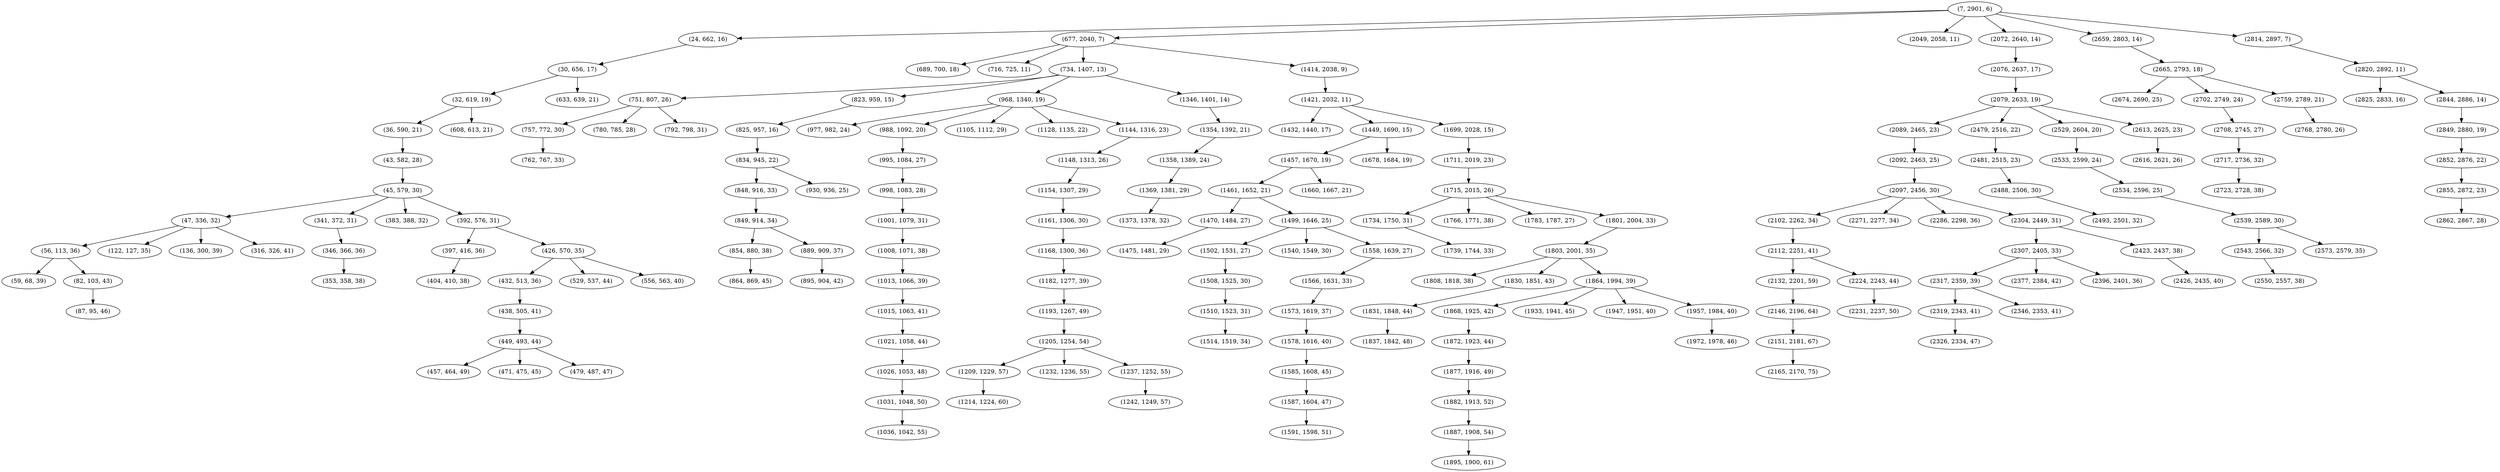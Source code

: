 digraph tree {
    "(7, 2901, 6)";
    "(24, 662, 16)";
    "(30, 656, 17)";
    "(32, 619, 19)";
    "(36, 590, 21)";
    "(43, 582, 28)";
    "(45, 579, 30)";
    "(47, 336, 32)";
    "(56, 113, 36)";
    "(59, 68, 39)";
    "(82, 103, 43)";
    "(87, 95, 46)";
    "(122, 127, 35)";
    "(136, 300, 39)";
    "(316, 326, 41)";
    "(341, 372, 31)";
    "(346, 366, 36)";
    "(353, 358, 38)";
    "(383, 388, 32)";
    "(392, 576, 31)";
    "(397, 416, 36)";
    "(404, 410, 38)";
    "(426, 570, 35)";
    "(432, 513, 36)";
    "(438, 505, 41)";
    "(449, 493, 44)";
    "(457, 464, 49)";
    "(471, 475, 45)";
    "(479, 487, 47)";
    "(529, 537, 44)";
    "(556, 563, 40)";
    "(608, 613, 21)";
    "(633, 639, 21)";
    "(677, 2040, 7)";
    "(689, 700, 18)";
    "(716, 725, 11)";
    "(734, 1407, 13)";
    "(751, 807, 26)";
    "(757, 772, 30)";
    "(762, 767, 33)";
    "(780, 785, 28)";
    "(792, 798, 31)";
    "(823, 959, 15)";
    "(825, 957, 16)";
    "(834, 945, 22)";
    "(848, 916, 33)";
    "(849, 914, 34)";
    "(854, 880, 38)";
    "(864, 869, 45)";
    "(889, 909, 37)";
    "(895, 904, 42)";
    "(930, 936, 25)";
    "(968, 1340, 19)";
    "(977, 982, 24)";
    "(988, 1092, 20)";
    "(995, 1084, 27)";
    "(998, 1083, 28)";
    "(1001, 1079, 31)";
    "(1008, 1071, 38)";
    "(1013, 1066, 39)";
    "(1015, 1063, 41)";
    "(1021, 1058, 44)";
    "(1026, 1053, 48)";
    "(1031, 1048, 50)";
    "(1036, 1042, 55)";
    "(1105, 1112, 29)";
    "(1128, 1135, 22)";
    "(1144, 1316, 23)";
    "(1148, 1313, 26)";
    "(1154, 1307, 29)";
    "(1161, 1306, 30)";
    "(1168, 1300, 36)";
    "(1182, 1277, 39)";
    "(1193, 1267, 49)";
    "(1205, 1254, 54)";
    "(1209, 1229, 57)";
    "(1214, 1224, 60)";
    "(1232, 1236, 55)";
    "(1237, 1252, 55)";
    "(1242, 1249, 57)";
    "(1346, 1401, 14)";
    "(1354, 1392, 21)";
    "(1358, 1389, 24)";
    "(1369, 1381, 29)";
    "(1373, 1378, 32)";
    "(1414, 2038, 9)";
    "(1421, 2032, 11)";
    "(1432, 1440, 17)";
    "(1449, 1690, 15)";
    "(1457, 1670, 19)";
    "(1461, 1652, 21)";
    "(1470, 1484, 27)";
    "(1475, 1481, 29)";
    "(1499, 1646, 25)";
    "(1502, 1531, 27)";
    "(1508, 1525, 30)";
    "(1510, 1523, 31)";
    "(1514, 1519, 34)";
    "(1540, 1549, 30)";
    "(1558, 1639, 27)";
    "(1566, 1631, 33)";
    "(1573, 1619, 37)";
    "(1578, 1616, 40)";
    "(1585, 1608, 45)";
    "(1587, 1604, 47)";
    "(1591, 1598, 51)";
    "(1660, 1667, 21)";
    "(1678, 1684, 19)";
    "(1699, 2028, 15)";
    "(1711, 2019, 23)";
    "(1715, 2015, 26)";
    "(1734, 1750, 31)";
    "(1739, 1744, 33)";
    "(1766, 1771, 38)";
    "(1783, 1787, 27)";
    "(1801, 2004, 33)";
    "(1803, 2001, 35)";
    "(1808, 1818, 38)";
    "(1830, 1851, 43)";
    "(1831, 1848, 44)";
    "(1837, 1842, 48)";
    "(1864, 1994, 39)";
    "(1868, 1925, 42)";
    "(1872, 1923, 44)";
    "(1877, 1916, 49)";
    "(1882, 1913, 52)";
    "(1887, 1908, 54)";
    "(1895, 1900, 61)";
    "(1933, 1941, 45)";
    "(1947, 1951, 40)";
    "(1957, 1984, 40)";
    "(1972, 1978, 46)";
    "(2049, 2058, 11)";
    "(2072, 2640, 14)";
    "(2076, 2637, 17)";
    "(2079, 2633, 19)";
    "(2089, 2465, 23)";
    "(2092, 2463, 25)";
    "(2097, 2456, 30)";
    "(2102, 2262, 34)";
    "(2112, 2251, 41)";
    "(2132, 2201, 59)";
    "(2146, 2196, 64)";
    "(2151, 2181, 67)";
    "(2165, 2170, 75)";
    "(2224, 2243, 44)";
    "(2231, 2237, 50)";
    "(2271, 2277, 34)";
    "(2286, 2298, 36)";
    "(2304, 2449, 31)";
    "(2307, 2405, 33)";
    "(2317, 2359, 39)";
    "(2319, 2343, 41)";
    "(2326, 2334, 47)";
    "(2346, 2353, 41)";
    "(2377, 2384, 42)";
    "(2396, 2401, 36)";
    "(2423, 2437, 38)";
    "(2426, 2435, 40)";
    "(2479, 2516, 22)";
    "(2481, 2515, 23)";
    "(2488, 2506, 30)";
    "(2493, 2501, 32)";
    "(2529, 2604, 20)";
    "(2533, 2599, 24)";
    "(2534, 2596, 25)";
    "(2539, 2589, 30)";
    "(2543, 2566, 32)";
    "(2550, 2557, 38)";
    "(2573, 2579, 35)";
    "(2613, 2625, 23)";
    "(2616, 2621, 26)";
    "(2659, 2803, 14)";
    "(2665, 2793, 18)";
    "(2674, 2690, 25)";
    "(2702, 2749, 24)";
    "(2708, 2745, 27)";
    "(2717, 2736, 32)";
    "(2723, 2728, 38)";
    "(2759, 2789, 21)";
    "(2768, 2780, 26)";
    "(2814, 2897, 7)";
    "(2820, 2892, 11)";
    "(2825, 2833, 16)";
    "(2844, 2886, 14)";
    "(2849, 2880, 19)";
    "(2852, 2876, 22)";
    "(2855, 2872, 23)";
    "(2862, 2867, 28)";
    "(7, 2901, 6)" -> "(24, 662, 16)";
    "(7, 2901, 6)" -> "(677, 2040, 7)";
    "(7, 2901, 6)" -> "(2049, 2058, 11)";
    "(7, 2901, 6)" -> "(2072, 2640, 14)";
    "(7, 2901, 6)" -> "(2659, 2803, 14)";
    "(7, 2901, 6)" -> "(2814, 2897, 7)";
    "(24, 662, 16)" -> "(30, 656, 17)";
    "(30, 656, 17)" -> "(32, 619, 19)";
    "(30, 656, 17)" -> "(633, 639, 21)";
    "(32, 619, 19)" -> "(36, 590, 21)";
    "(32, 619, 19)" -> "(608, 613, 21)";
    "(36, 590, 21)" -> "(43, 582, 28)";
    "(43, 582, 28)" -> "(45, 579, 30)";
    "(45, 579, 30)" -> "(47, 336, 32)";
    "(45, 579, 30)" -> "(341, 372, 31)";
    "(45, 579, 30)" -> "(383, 388, 32)";
    "(45, 579, 30)" -> "(392, 576, 31)";
    "(47, 336, 32)" -> "(56, 113, 36)";
    "(47, 336, 32)" -> "(122, 127, 35)";
    "(47, 336, 32)" -> "(136, 300, 39)";
    "(47, 336, 32)" -> "(316, 326, 41)";
    "(56, 113, 36)" -> "(59, 68, 39)";
    "(56, 113, 36)" -> "(82, 103, 43)";
    "(82, 103, 43)" -> "(87, 95, 46)";
    "(341, 372, 31)" -> "(346, 366, 36)";
    "(346, 366, 36)" -> "(353, 358, 38)";
    "(392, 576, 31)" -> "(397, 416, 36)";
    "(392, 576, 31)" -> "(426, 570, 35)";
    "(397, 416, 36)" -> "(404, 410, 38)";
    "(426, 570, 35)" -> "(432, 513, 36)";
    "(426, 570, 35)" -> "(529, 537, 44)";
    "(426, 570, 35)" -> "(556, 563, 40)";
    "(432, 513, 36)" -> "(438, 505, 41)";
    "(438, 505, 41)" -> "(449, 493, 44)";
    "(449, 493, 44)" -> "(457, 464, 49)";
    "(449, 493, 44)" -> "(471, 475, 45)";
    "(449, 493, 44)" -> "(479, 487, 47)";
    "(677, 2040, 7)" -> "(689, 700, 18)";
    "(677, 2040, 7)" -> "(716, 725, 11)";
    "(677, 2040, 7)" -> "(734, 1407, 13)";
    "(677, 2040, 7)" -> "(1414, 2038, 9)";
    "(734, 1407, 13)" -> "(751, 807, 26)";
    "(734, 1407, 13)" -> "(823, 959, 15)";
    "(734, 1407, 13)" -> "(968, 1340, 19)";
    "(734, 1407, 13)" -> "(1346, 1401, 14)";
    "(751, 807, 26)" -> "(757, 772, 30)";
    "(751, 807, 26)" -> "(780, 785, 28)";
    "(751, 807, 26)" -> "(792, 798, 31)";
    "(757, 772, 30)" -> "(762, 767, 33)";
    "(823, 959, 15)" -> "(825, 957, 16)";
    "(825, 957, 16)" -> "(834, 945, 22)";
    "(834, 945, 22)" -> "(848, 916, 33)";
    "(834, 945, 22)" -> "(930, 936, 25)";
    "(848, 916, 33)" -> "(849, 914, 34)";
    "(849, 914, 34)" -> "(854, 880, 38)";
    "(849, 914, 34)" -> "(889, 909, 37)";
    "(854, 880, 38)" -> "(864, 869, 45)";
    "(889, 909, 37)" -> "(895, 904, 42)";
    "(968, 1340, 19)" -> "(977, 982, 24)";
    "(968, 1340, 19)" -> "(988, 1092, 20)";
    "(968, 1340, 19)" -> "(1105, 1112, 29)";
    "(968, 1340, 19)" -> "(1128, 1135, 22)";
    "(968, 1340, 19)" -> "(1144, 1316, 23)";
    "(988, 1092, 20)" -> "(995, 1084, 27)";
    "(995, 1084, 27)" -> "(998, 1083, 28)";
    "(998, 1083, 28)" -> "(1001, 1079, 31)";
    "(1001, 1079, 31)" -> "(1008, 1071, 38)";
    "(1008, 1071, 38)" -> "(1013, 1066, 39)";
    "(1013, 1066, 39)" -> "(1015, 1063, 41)";
    "(1015, 1063, 41)" -> "(1021, 1058, 44)";
    "(1021, 1058, 44)" -> "(1026, 1053, 48)";
    "(1026, 1053, 48)" -> "(1031, 1048, 50)";
    "(1031, 1048, 50)" -> "(1036, 1042, 55)";
    "(1144, 1316, 23)" -> "(1148, 1313, 26)";
    "(1148, 1313, 26)" -> "(1154, 1307, 29)";
    "(1154, 1307, 29)" -> "(1161, 1306, 30)";
    "(1161, 1306, 30)" -> "(1168, 1300, 36)";
    "(1168, 1300, 36)" -> "(1182, 1277, 39)";
    "(1182, 1277, 39)" -> "(1193, 1267, 49)";
    "(1193, 1267, 49)" -> "(1205, 1254, 54)";
    "(1205, 1254, 54)" -> "(1209, 1229, 57)";
    "(1205, 1254, 54)" -> "(1232, 1236, 55)";
    "(1205, 1254, 54)" -> "(1237, 1252, 55)";
    "(1209, 1229, 57)" -> "(1214, 1224, 60)";
    "(1237, 1252, 55)" -> "(1242, 1249, 57)";
    "(1346, 1401, 14)" -> "(1354, 1392, 21)";
    "(1354, 1392, 21)" -> "(1358, 1389, 24)";
    "(1358, 1389, 24)" -> "(1369, 1381, 29)";
    "(1369, 1381, 29)" -> "(1373, 1378, 32)";
    "(1414, 2038, 9)" -> "(1421, 2032, 11)";
    "(1421, 2032, 11)" -> "(1432, 1440, 17)";
    "(1421, 2032, 11)" -> "(1449, 1690, 15)";
    "(1421, 2032, 11)" -> "(1699, 2028, 15)";
    "(1449, 1690, 15)" -> "(1457, 1670, 19)";
    "(1449, 1690, 15)" -> "(1678, 1684, 19)";
    "(1457, 1670, 19)" -> "(1461, 1652, 21)";
    "(1457, 1670, 19)" -> "(1660, 1667, 21)";
    "(1461, 1652, 21)" -> "(1470, 1484, 27)";
    "(1461, 1652, 21)" -> "(1499, 1646, 25)";
    "(1470, 1484, 27)" -> "(1475, 1481, 29)";
    "(1499, 1646, 25)" -> "(1502, 1531, 27)";
    "(1499, 1646, 25)" -> "(1540, 1549, 30)";
    "(1499, 1646, 25)" -> "(1558, 1639, 27)";
    "(1502, 1531, 27)" -> "(1508, 1525, 30)";
    "(1508, 1525, 30)" -> "(1510, 1523, 31)";
    "(1510, 1523, 31)" -> "(1514, 1519, 34)";
    "(1558, 1639, 27)" -> "(1566, 1631, 33)";
    "(1566, 1631, 33)" -> "(1573, 1619, 37)";
    "(1573, 1619, 37)" -> "(1578, 1616, 40)";
    "(1578, 1616, 40)" -> "(1585, 1608, 45)";
    "(1585, 1608, 45)" -> "(1587, 1604, 47)";
    "(1587, 1604, 47)" -> "(1591, 1598, 51)";
    "(1699, 2028, 15)" -> "(1711, 2019, 23)";
    "(1711, 2019, 23)" -> "(1715, 2015, 26)";
    "(1715, 2015, 26)" -> "(1734, 1750, 31)";
    "(1715, 2015, 26)" -> "(1766, 1771, 38)";
    "(1715, 2015, 26)" -> "(1783, 1787, 27)";
    "(1715, 2015, 26)" -> "(1801, 2004, 33)";
    "(1734, 1750, 31)" -> "(1739, 1744, 33)";
    "(1801, 2004, 33)" -> "(1803, 2001, 35)";
    "(1803, 2001, 35)" -> "(1808, 1818, 38)";
    "(1803, 2001, 35)" -> "(1830, 1851, 43)";
    "(1803, 2001, 35)" -> "(1864, 1994, 39)";
    "(1830, 1851, 43)" -> "(1831, 1848, 44)";
    "(1831, 1848, 44)" -> "(1837, 1842, 48)";
    "(1864, 1994, 39)" -> "(1868, 1925, 42)";
    "(1864, 1994, 39)" -> "(1933, 1941, 45)";
    "(1864, 1994, 39)" -> "(1947, 1951, 40)";
    "(1864, 1994, 39)" -> "(1957, 1984, 40)";
    "(1868, 1925, 42)" -> "(1872, 1923, 44)";
    "(1872, 1923, 44)" -> "(1877, 1916, 49)";
    "(1877, 1916, 49)" -> "(1882, 1913, 52)";
    "(1882, 1913, 52)" -> "(1887, 1908, 54)";
    "(1887, 1908, 54)" -> "(1895, 1900, 61)";
    "(1957, 1984, 40)" -> "(1972, 1978, 46)";
    "(2072, 2640, 14)" -> "(2076, 2637, 17)";
    "(2076, 2637, 17)" -> "(2079, 2633, 19)";
    "(2079, 2633, 19)" -> "(2089, 2465, 23)";
    "(2079, 2633, 19)" -> "(2479, 2516, 22)";
    "(2079, 2633, 19)" -> "(2529, 2604, 20)";
    "(2079, 2633, 19)" -> "(2613, 2625, 23)";
    "(2089, 2465, 23)" -> "(2092, 2463, 25)";
    "(2092, 2463, 25)" -> "(2097, 2456, 30)";
    "(2097, 2456, 30)" -> "(2102, 2262, 34)";
    "(2097, 2456, 30)" -> "(2271, 2277, 34)";
    "(2097, 2456, 30)" -> "(2286, 2298, 36)";
    "(2097, 2456, 30)" -> "(2304, 2449, 31)";
    "(2102, 2262, 34)" -> "(2112, 2251, 41)";
    "(2112, 2251, 41)" -> "(2132, 2201, 59)";
    "(2112, 2251, 41)" -> "(2224, 2243, 44)";
    "(2132, 2201, 59)" -> "(2146, 2196, 64)";
    "(2146, 2196, 64)" -> "(2151, 2181, 67)";
    "(2151, 2181, 67)" -> "(2165, 2170, 75)";
    "(2224, 2243, 44)" -> "(2231, 2237, 50)";
    "(2304, 2449, 31)" -> "(2307, 2405, 33)";
    "(2304, 2449, 31)" -> "(2423, 2437, 38)";
    "(2307, 2405, 33)" -> "(2317, 2359, 39)";
    "(2307, 2405, 33)" -> "(2377, 2384, 42)";
    "(2307, 2405, 33)" -> "(2396, 2401, 36)";
    "(2317, 2359, 39)" -> "(2319, 2343, 41)";
    "(2317, 2359, 39)" -> "(2346, 2353, 41)";
    "(2319, 2343, 41)" -> "(2326, 2334, 47)";
    "(2423, 2437, 38)" -> "(2426, 2435, 40)";
    "(2479, 2516, 22)" -> "(2481, 2515, 23)";
    "(2481, 2515, 23)" -> "(2488, 2506, 30)";
    "(2488, 2506, 30)" -> "(2493, 2501, 32)";
    "(2529, 2604, 20)" -> "(2533, 2599, 24)";
    "(2533, 2599, 24)" -> "(2534, 2596, 25)";
    "(2534, 2596, 25)" -> "(2539, 2589, 30)";
    "(2539, 2589, 30)" -> "(2543, 2566, 32)";
    "(2539, 2589, 30)" -> "(2573, 2579, 35)";
    "(2543, 2566, 32)" -> "(2550, 2557, 38)";
    "(2613, 2625, 23)" -> "(2616, 2621, 26)";
    "(2659, 2803, 14)" -> "(2665, 2793, 18)";
    "(2665, 2793, 18)" -> "(2674, 2690, 25)";
    "(2665, 2793, 18)" -> "(2702, 2749, 24)";
    "(2665, 2793, 18)" -> "(2759, 2789, 21)";
    "(2702, 2749, 24)" -> "(2708, 2745, 27)";
    "(2708, 2745, 27)" -> "(2717, 2736, 32)";
    "(2717, 2736, 32)" -> "(2723, 2728, 38)";
    "(2759, 2789, 21)" -> "(2768, 2780, 26)";
    "(2814, 2897, 7)" -> "(2820, 2892, 11)";
    "(2820, 2892, 11)" -> "(2825, 2833, 16)";
    "(2820, 2892, 11)" -> "(2844, 2886, 14)";
    "(2844, 2886, 14)" -> "(2849, 2880, 19)";
    "(2849, 2880, 19)" -> "(2852, 2876, 22)";
    "(2852, 2876, 22)" -> "(2855, 2872, 23)";
    "(2855, 2872, 23)" -> "(2862, 2867, 28)";
}
